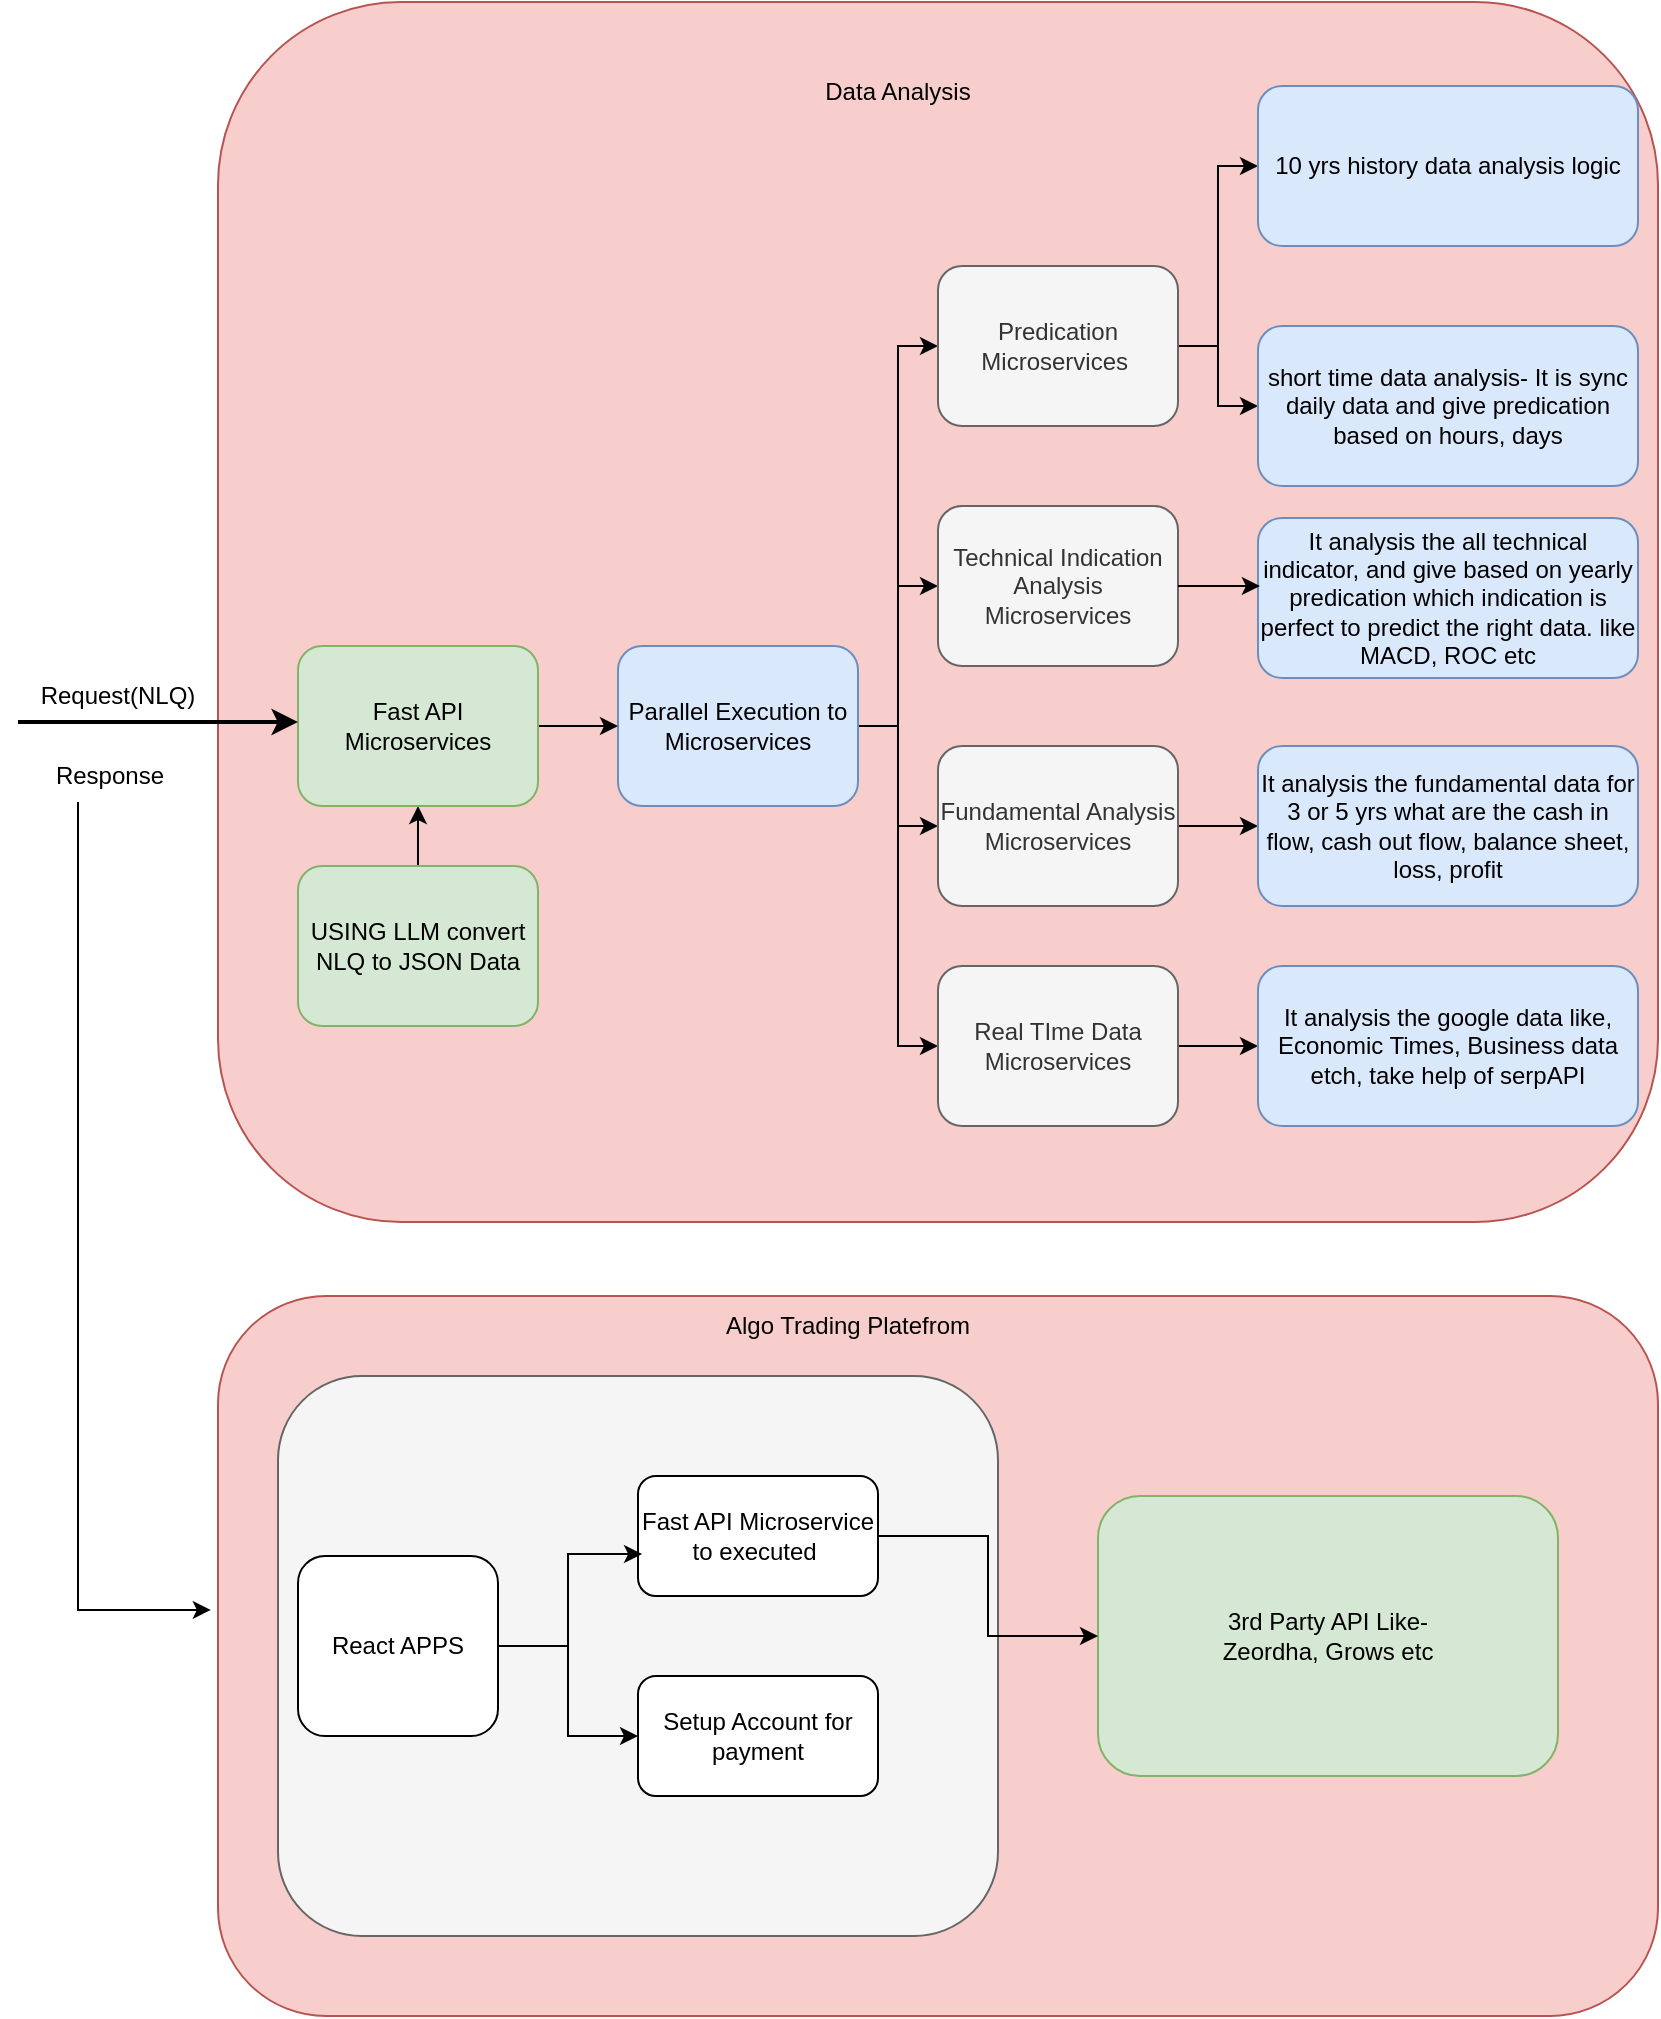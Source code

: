 <mxfile version="25.0.3">
  <diagram name="Page-1" id="i6nwWCif_jXPTf1KdA4u">
    <mxGraphModel dx="1195" dy="650" grid="1" gridSize="10" guides="1" tooltips="1" connect="1" arrows="1" fold="1" page="1" pageScale="1" pageWidth="850" pageHeight="1100" math="0" shadow="0">
      <root>
        <mxCell id="0" />
        <mxCell id="1" parent="0" />
        <mxCell id="sdwMncg-njvqC2vvRooG-34" value="" style="rounded=1;whiteSpace=wrap;html=1;fillColor=#f8cecc;strokeColor=#b85450;" vertex="1" parent="1">
          <mxGeometry x="120" y="654" width="720" height="360" as="geometry" />
        </mxCell>
        <mxCell id="sdwMncg-njvqC2vvRooG-27" value="" style="rounded=1;whiteSpace=wrap;html=1;fillColor=#f8cecc;strokeColor=#b85450;" vertex="1" parent="1">
          <mxGeometry x="120" y="7" width="720" height="610" as="geometry" />
        </mxCell>
        <mxCell id="sdwMncg-njvqC2vvRooG-15" style="edgeStyle=orthogonalEdgeStyle;rounded=0;orthogonalLoop=1;jettySize=auto;html=1;exitX=1;exitY=0.5;exitDx=0;exitDy=0;entryX=0;entryY=0.5;entryDx=0;entryDy=0;" edge="1" parent="1" source="sdwMncg-njvqC2vvRooG-1" target="sdwMncg-njvqC2vvRooG-5">
          <mxGeometry relative="1" as="geometry" />
        </mxCell>
        <mxCell id="sdwMncg-njvqC2vvRooG-16" style="edgeStyle=orthogonalEdgeStyle;rounded=0;orthogonalLoop=1;jettySize=auto;html=1;exitX=1;exitY=0.5;exitDx=0;exitDy=0;entryX=0;entryY=0.5;entryDx=0;entryDy=0;" edge="1" parent="1" source="sdwMncg-njvqC2vvRooG-1" target="sdwMncg-njvqC2vvRooG-8">
          <mxGeometry relative="1" as="geometry" />
        </mxCell>
        <mxCell id="sdwMncg-njvqC2vvRooG-17" style="edgeStyle=orthogonalEdgeStyle;rounded=0;orthogonalLoop=1;jettySize=auto;html=1;exitX=1;exitY=0.5;exitDx=0;exitDy=0;entryX=0;entryY=0.5;entryDx=0;entryDy=0;" edge="1" parent="1" source="sdwMncg-njvqC2vvRooG-1" target="sdwMncg-njvqC2vvRooG-6">
          <mxGeometry relative="1" as="geometry" />
        </mxCell>
        <mxCell id="sdwMncg-njvqC2vvRooG-18" style="edgeStyle=orthogonalEdgeStyle;rounded=0;orthogonalLoop=1;jettySize=auto;html=1;exitX=1;exitY=0.5;exitDx=0;exitDy=0;entryX=0;entryY=0.5;entryDx=0;entryDy=0;" edge="1" parent="1" source="sdwMncg-njvqC2vvRooG-1" target="sdwMncg-njvqC2vvRooG-7">
          <mxGeometry relative="1" as="geometry" />
        </mxCell>
        <mxCell id="sdwMncg-njvqC2vvRooG-1" value="Parallel Execution to Microservices" style="rounded=1;whiteSpace=wrap;html=1;fillColor=#dae8fc;strokeColor=#6c8ebf;" vertex="1" parent="1">
          <mxGeometry x="320" y="329" width="120" height="80" as="geometry" />
        </mxCell>
        <mxCell id="sdwMncg-njvqC2vvRooG-26" style="edgeStyle=orthogonalEdgeStyle;rounded=0;orthogonalLoop=1;jettySize=auto;html=1;exitX=0.5;exitY=0;exitDx=0;exitDy=0;entryX=0.5;entryY=1;entryDx=0;entryDy=0;" edge="1" parent="1" source="sdwMncg-njvqC2vvRooG-3" target="sdwMncg-njvqC2vvRooG-4">
          <mxGeometry relative="1" as="geometry" />
        </mxCell>
        <mxCell id="sdwMncg-njvqC2vvRooG-3" value="USING LLM convert NLQ to JSON Data" style="rounded=1;whiteSpace=wrap;html=1;fillColor=#d5e8d4;strokeColor=#82b366;" vertex="1" parent="1">
          <mxGeometry x="160" y="439" width="120" height="80" as="geometry" />
        </mxCell>
        <mxCell id="sdwMncg-njvqC2vvRooG-14" style="edgeStyle=orthogonalEdgeStyle;rounded=0;orthogonalLoop=1;jettySize=auto;html=1;exitX=1;exitY=0.5;exitDx=0;exitDy=0;entryX=0;entryY=0.5;entryDx=0;entryDy=0;" edge="1" parent="1" source="sdwMncg-njvqC2vvRooG-4" target="sdwMncg-njvqC2vvRooG-1">
          <mxGeometry relative="1" as="geometry" />
        </mxCell>
        <mxCell id="sdwMncg-njvqC2vvRooG-4" value="Fast API Microservices" style="rounded=1;whiteSpace=wrap;html=1;fillColor=#d5e8d4;strokeColor=#82b366;" vertex="1" parent="1">
          <mxGeometry x="160" y="329" width="120" height="80" as="geometry" />
        </mxCell>
        <mxCell id="sdwMncg-njvqC2vvRooG-19" style="edgeStyle=orthogonalEdgeStyle;rounded=0;orthogonalLoop=1;jettySize=auto;html=1;exitX=1;exitY=0.5;exitDx=0;exitDy=0;entryX=0;entryY=0.5;entryDx=0;entryDy=0;" edge="1" parent="1" source="sdwMncg-njvqC2vvRooG-5" target="sdwMncg-njvqC2vvRooG-9">
          <mxGeometry relative="1" as="geometry" />
        </mxCell>
        <mxCell id="sdwMncg-njvqC2vvRooG-20" style="edgeStyle=orthogonalEdgeStyle;rounded=0;orthogonalLoop=1;jettySize=auto;html=1;exitX=1;exitY=0.5;exitDx=0;exitDy=0;entryX=0;entryY=0.5;entryDx=0;entryDy=0;" edge="1" parent="1" source="sdwMncg-njvqC2vvRooG-5" target="sdwMncg-njvqC2vvRooG-10">
          <mxGeometry relative="1" as="geometry" />
        </mxCell>
        <mxCell id="sdwMncg-njvqC2vvRooG-5" value="Predication Microservices&amp;nbsp;" style="rounded=1;whiteSpace=wrap;html=1;fillColor=#f5f5f5;fontColor=#333333;strokeColor=#666666;" vertex="1" parent="1">
          <mxGeometry x="480" y="139" width="120" height="80" as="geometry" />
        </mxCell>
        <mxCell id="sdwMncg-njvqC2vvRooG-6" value="Technical Indication Analysis Microservices" style="rounded=1;whiteSpace=wrap;html=1;fillColor=#f5f5f5;fontColor=#333333;strokeColor=#666666;" vertex="1" parent="1">
          <mxGeometry x="480" y="259" width="120" height="80" as="geometry" />
        </mxCell>
        <mxCell id="sdwMncg-njvqC2vvRooG-24" style="edgeStyle=orthogonalEdgeStyle;rounded=0;orthogonalLoop=1;jettySize=auto;html=1;exitX=1;exitY=0.5;exitDx=0;exitDy=0;entryX=0;entryY=0.5;entryDx=0;entryDy=0;" edge="1" parent="1" source="sdwMncg-njvqC2vvRooG-7" target="sdwMncg-njvqC2vvRooG-13">
          <mxGeometry relative="1" as="geometry" />
        </mxCell>
        <mxCell id="sdwMncg-njvqC2vvRooG-7" value="Fundamental Analysis Microservices" style="rounded=1;whiteSpace=wrap;html=1;fillColor=#f5f5f5;fontColor=#333333;strokeColor=#666666;" vertex="1" parent="1">
          <mxGeometry x="480" y="379" width="120" height="80" as="geometry" />
        </mxCell>
        <mxCell id="sdwMncg-njvqC2vvRooG-25" style="edgeStyle=orthogonalEdgeStyle;rounded=0;orthogonalLoop=1;jettySize=auto;html=1;exitX=1;exitY=0.5;exitDx=0;exitDy=0;entryX=0;entryY=0.5;entryDx=0;entryDy=0;" edge="1" parent="1" source="sdwMncg-njvqC2vvRooG-8" target="sdwMncg-njvqC2vvRooG-12">
          <mxGeometry relative="1" as="geometry" />
        </mxCell>
        <mxCell id="sdwMncg-njvqC2vvRooG-8" value="Real TIme Data Microservices" style="rounded=1;whiteSpace=wrap;html=1;fillColor=#f5f5f5;fontColor=#333333;strokeColor=#666666;" vertex="1" parent="1">
          <mxGeometry x="480" y="489" width="120" height="80" as="geometry" />
        </mxCell>
        <mxCell id="sdwMncg-njvqC2vvRooG-9" value="10 yrs history data analysis logic" style="rounded=1;whiteSpace=wrap;html=1;fillColor=#dae8fc;strokeColor=#6c8ebf;" vertex="1" parent="1">
          <mxGeometry x="640" y="49" width="190" height="80" as="geometry" />
        </mxCell>
        <mxCell id="sdwMncg-njvqC2vvRooG-10" value="short time data analysis- It is sync daily data and give predication based on hours, days" style="rounded=1;whiteSpace=wrap;html=1;fillColor=#dae8fc;strokeColor=#6c8ebf;" vertex="1" parent="1">
          <mxGeometry x="640" y="169" width="190" height="80" as="geometry" />
        </mxCell>
        <mxCell id="sdwMncg-njvqC2vvRooG-11" value="It analysis the all technical indicator, and give based on yearly predication which indication is perfect to predict the right data. like MACD, ROC etc" style="rounded=1;whiteSpace=wrap;html=1;fillColor=#dae8fc;strokeColor=#6c8ebf;" vertex="1" parent="1">
          <mxGeometry x="640" y="265" width="190" height="80" as="geometry" />
        </mxCell>
        <mxCell id="sdwMncg-njvqC2vvRooG-12" value="It analysis the google data like, Economic Times, Business data etch, take help of serpAPI" style="rounded=1;whiteSpace=wrap;html=1;fillColor=#dae8fc;strokeColor=#6c8ebf;" vertex="1" parent="1">
          <mxGeometry x="640" y="489" width="190" height="80" as="geometry" />
        </mxCell>
        <mxCell id="sdwMncg-njvqC2vvRooG-13" value="It analysis the fundamental data for 3 or 5 yrs what are the cash in flow, cash out flow, balance sheet, loss, profit" style="rounded=1;whiteSpace=wrap;html=1;fillColor=#dae8fc;strokeColor=#6c8ebf;" vertex="1" parent="1">
          <mxGeometry x="640" y="379" width="190" height="80" as="geometry" />
        </mxCell>
        <mxCell id="sdwMncg-njvqC2vvRooG-21" style="edgeStyle=orthogonalEdgeStyle;rounded=0;orthogonalLoop=1;jettySize=auto;html=1;exitX=1;exitY=0.5;exitDx=0;exitDy=0;entryX=0.005;entryY=0.425;entryDx=0;entryDy=0;entryPerimeter=0;" edge="1" parent="1" source="sdwMncg-njvqC2vvRooG-6" target="sdwMncg-njvqC2vvRooG-11">
          <mxGeometry relative="1" as="geometry" />
        </mxCell>
        <mxCell id="sdwMncg-njvqC2vvRooG-28" value="" style="endArrow=classic;html=1;rounded=0;targetPerimeterSpacing=4;endSize=7;strokeWidth=2;" edge="1" parent="1">
          <mxGeometry width="50" height="50" relative="1" as="geometry">
            <mxPoint x="20" y="367" as="sourcePoint" />
            <mxPoint x="160" y="367" as="targetPoint" />
          </mxGeometry>
        </mxCell>
        <mxCell id="sdwMncg-njvqC2vvRooG-30" value="Request(NLQ)" style="text;html=1;align=center;verticalAlign=middle;whiteSpace=wrap;rounded=0;" vertex="1" parent="1">
          <mxGeometry x="40" y="339" width="60" height="30" as="geometry" />
        </mxCell>
        <mxCell id="sdwMncg-njvqC2vvRooG-31" value="Response" style="text;html=1;align=center;verticalAlign=middle;whiteSpace=wrap;rounded=0;" vertex="1" parent="1">
          <mxGeometry x="32" y="379" width="68" height="30" as="geometry" />
        </mxCell>
        <mxCell id="sdwMncg-njvqC2vvRooG-32" value="" style="rounded=1;whiteSpace=wrap;html=1;fillColor=#f5f5f5;fontColor=#333333;strokeColor=#666666;" vertex="1" parent="1">
          <mxGeometry x="150" y="694" width="360" height="280" as="geometry" />
        </mxCell>
        <mxCell id="sdwMncg-njvqC2vvRooG-33" value="3rd Party API Like-&lt;br&gt;Zeordha, Grows etc" style="rounded=1;whiteSpace=wrap;html=1;fillColor=#d5e8d4;strokeColor=#82b366;" vertex="1" parent="1">
          <mxGeometry x="560" y="754" width="230" height="140" as="geometry" />
        </mxCell>
        <mxCell id="sdwMncg-njvqC2vvRooG-35" style="edgeStyle=orthogonalEdgeStyle;rounded=0;orthogonalLoop=1;jettySize=auto;html=1;entryX=-0.005;entryY=0.436;entryDx=0;entryDy=0;entryPerimeter=0;" edge="1" parent="1" target="sdwMncg-njvqC2vvRooG-34">
          <mxGeometry relative="1" as="geometry">
            <mxPoint x="50" y="407" as="sourcePoint" />
            <Array as="points">
              <mxPoint x="50" y="811" />
            </Array>
          </mxGeometry>
        </mxCell>
        <mxCell id="sdwMncg-njvqC2vvRooG-36" value="Data Analysis" style="text;html=1;align=center;verticalAlign=middle;whiteSpace=wrap;rounded=0;" vertex="1" parent="1">
          <mxGeometry x="400" y="37" width="120" height="30" as="geometry" />
        </mxCell>
        <mxCell id="sdwMncg-njvqC2vvRooG-38" value="Algo Trading Platefrom" style="text;html=1;align=center;verticalAlign=middle;whiteSpace=wrap;rounded=0;" vertex="1" parent="1">
          <mxGeometry x="340" y="654" width="190" height="30" as="geometry" />
        </mxCell>
        <mxCell id="sdwMncg-njvqC2vvRooG-42" value="" style="edgeStyle=orthogonalEdgeStyle;rounded=0;orthogonalLoop=1;jettySize=auto;html=1;" edge="1" parent="1" source="sdwMncg-njvqC2vvRooG-39" target="sdwMncg-njvqC2vvRooG-41">
          <mxGeometry relative="1" as="geometry" />
        </mxCell>
        <mxCell id="sdwMncg-njvqC2vvRooG-39" value="React APPS" style="rounded=1;whiteSpace=wrap;html=1;" vertex="1" parent="1">
          <mxGeometry x="160" y="784" width="100" height="90" as="geometry" />
        </mxCell>
        <mxCell id="sdwMncg-njvqC2vvRooG-44" style="edgeStyle=orthogonalEdgeStyle;rounded=0;orthogonalLoop=1;jettySize=auto;html=1;exitX=1;exitY=0.5;exitDx=0;exitDy=0;entryX=0;entryY=0.5;entryDx=0;entryDy=0;" edge="1" parent="1" source="sdwMncg-njvqC2vvRooG-40" target="sdwMncg-njvqC2vvRooG-33">
          <mxGeometry relative="1" as="geometry" />
        </mxCell>
        <mxCell id="sdwMncg-njvqC2vvRooG-40" value="Fast API Microservice to executed&amp;nbsp;" style="rounded=1;whiteSpace=wrap;html=1;" vertex="1" parent="1">
          <mxGeometry x="330" y="744" width="120" height="60" as="geometry" />
        </mxCell>
        <mxCell id="sdwMncg-njvqC2vvRooG-41" value="Setup Account for payment" style="rounded=1;whiteSpace=wrap;html=1;" vertex="1" parent="1">
          <mxGeometry x="330" y="844" width="120" height="60" as="geometry" />
        </mxCell>
        <mxCell id="sdwMncg-njvqC2vvRooG-43" style="edgeStyle=orthogonalEdgeStyle;rounded=0;orthogonalLoop=1;jettySize=auto;html=1;exitX=1;exitY=0.5;exitDx=0;exitDy=0;entryX=0.017;entryY=0.65;entryDx=0;entryDy=0;entryPerimeter=0;" edge="1" parent="1" source="sdwMncg-njvqC2vvRooG-39" target="sdwMncg-njvqC2vvRooG-40">
          <mxGeometry relative="1" as="geometry" />
        </mxCell>
      </root>
    </mxGraphModel>
  </diagram>
</mxfile>
